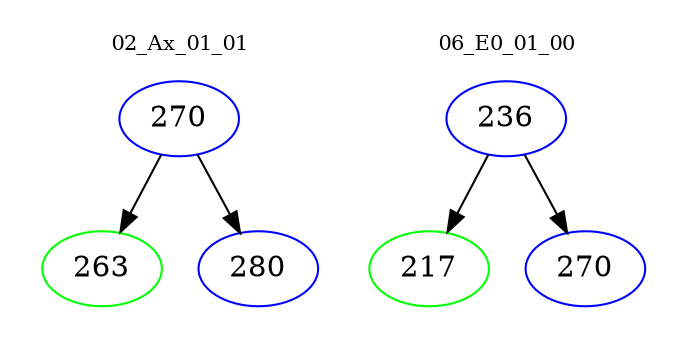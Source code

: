 digraph{
subgraph cluster_0 {
color = white
label = "02_Ax_01_01";
fontsize=10;
T0_270 [label="270", color="blue"]
T0_270 -> T0_263 [color="black"]
T0_263 [label="263", color="green"]
T0_270 -> T0_280 [color="black"]
T0_280 [label="280", color="blue"]
}
subgraph cluster_1 {
color = white
label = "06_E0_01_00";
fontsize=10;
T1_236 [label="236", color="blue"]
T1_236 -> T1_217 [color="black"]
T1_217 [label="217", color="green"]
T1_236 -> T1_270 [color="black"]
T1_270 [label="270", color="blue"]
}
}
